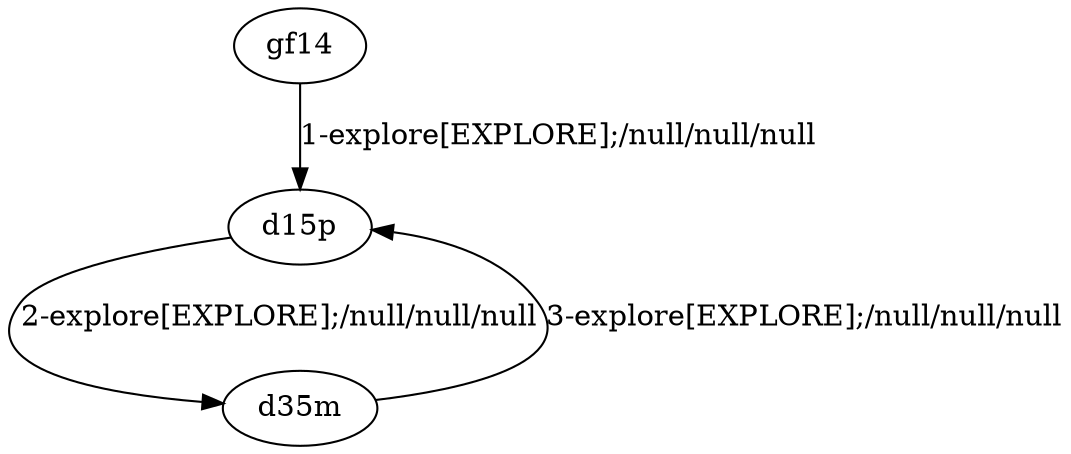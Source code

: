 # Total number of goals covered by this test: 1
# d35m --> d15p

digraph g {
"gf14" -> "d15p" [label = "1-explore[EXPLORE];/null/null/null"];
"d15p" -> "d35m" [label = "2-explore[EXPLORE];/null/null/null"];
"d35m" -> "d15p" [label = "3-explore[EXPLORE];/null/null/null"];
}